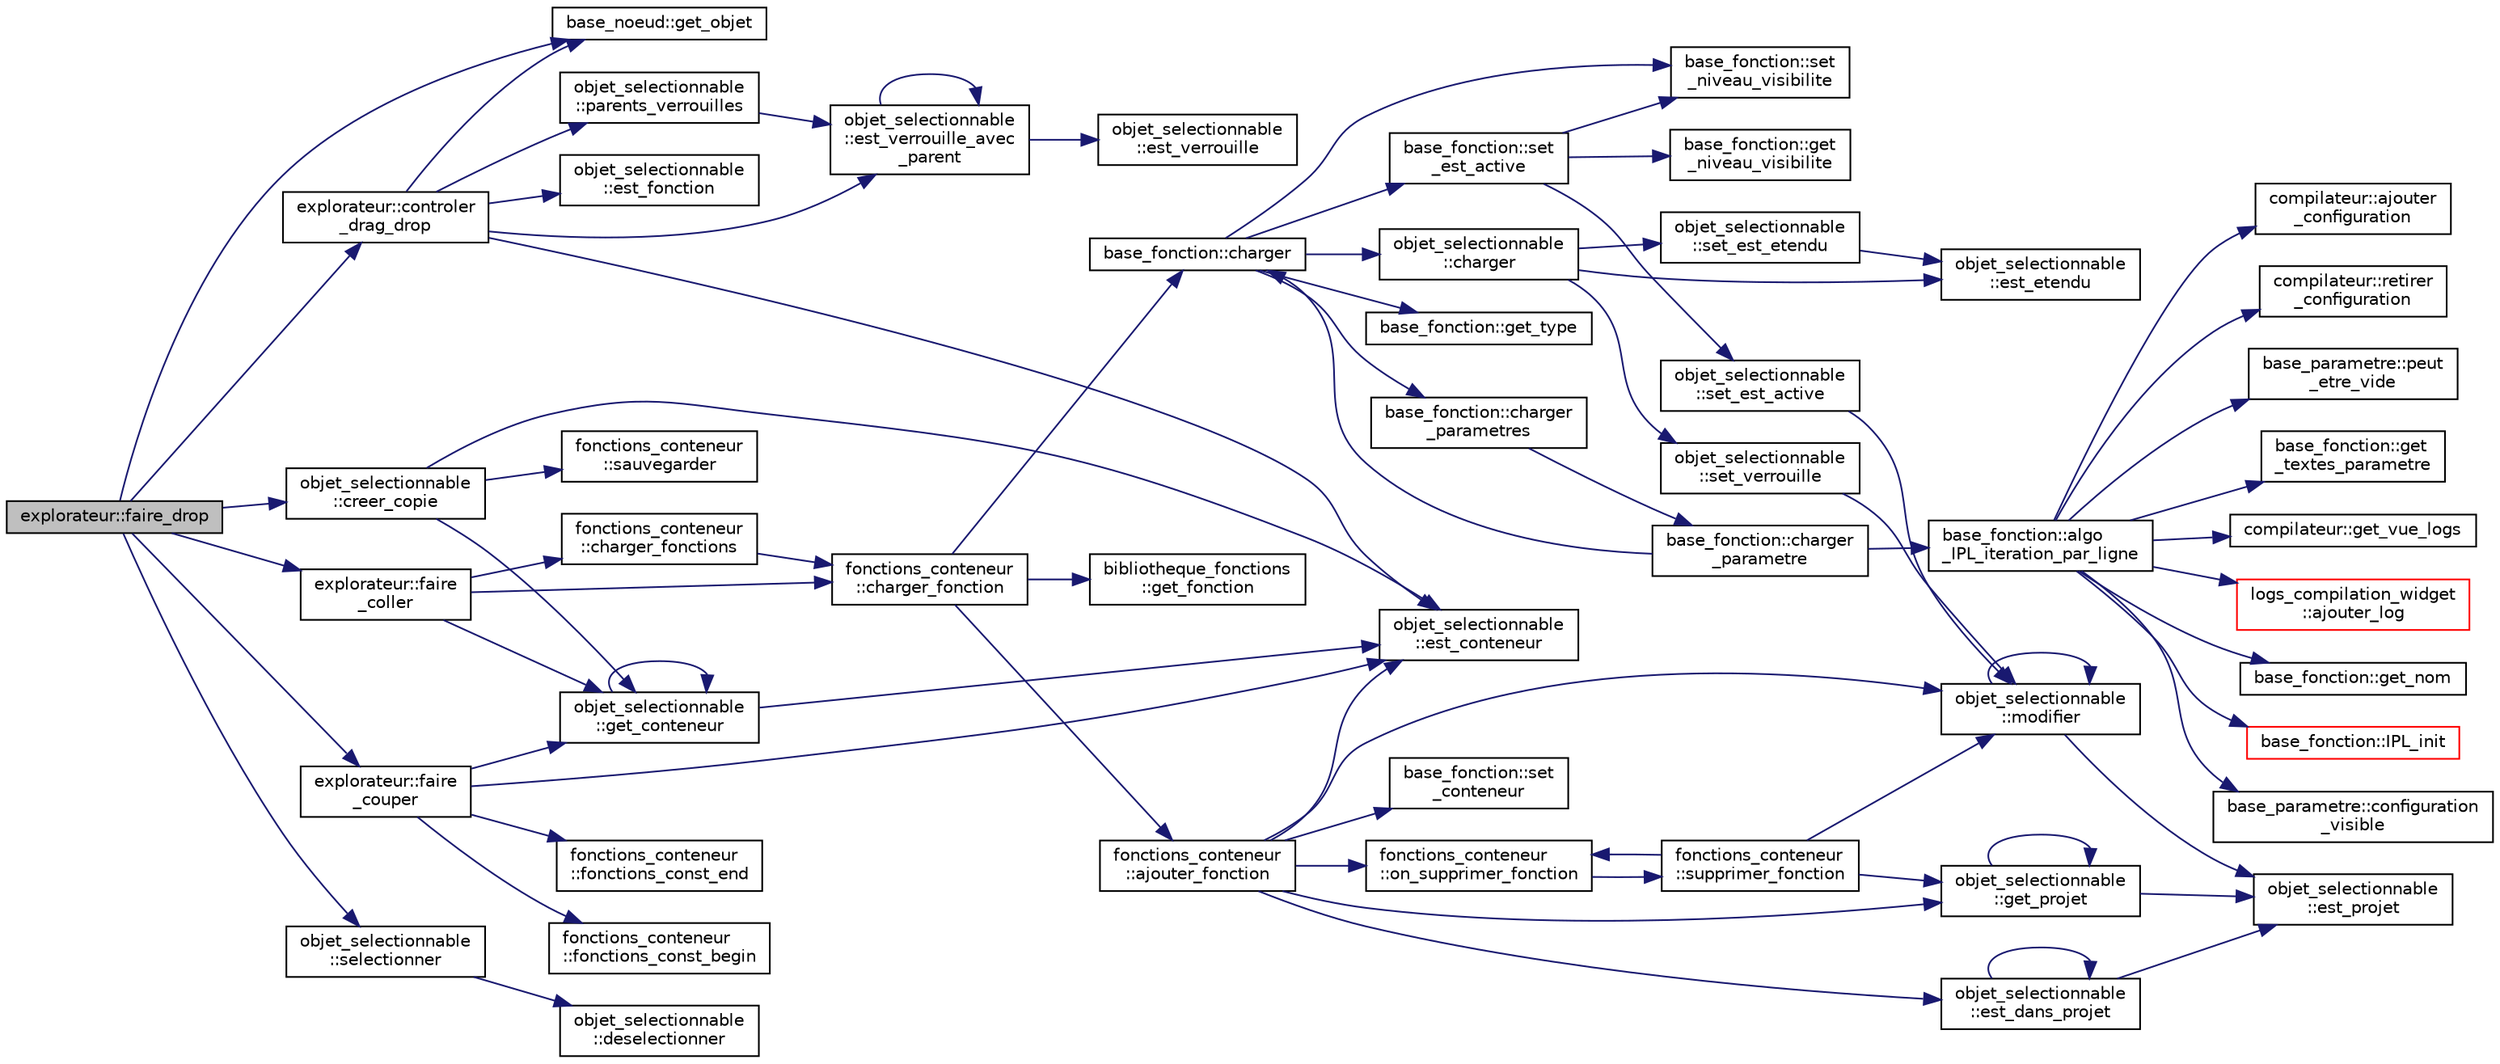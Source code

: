 digraph "explorateur::faire_drop"
{
  edge [fontname="Helvetica",fontsize="10",labelfontname="Helvetica",labelfontsize="10"];
  node [fontname="Helvetica",fontsize="10",shape=record];
  rankdir="LR";
  Node716 [label="explorateur::faire_drop",height=0.2,width=0.4,color="black", fillcolor="grey75", style="filled", fontcolor="black"];
  Node716 -> Node717 [color="midnightblue",fontsize="10",style="solid",fontname="Helvetica"];
  Node717 [label="explorateur::controler\l_drag_drop",height=0.2,width=0.4,color="black", fillcolor="white", style="filled",URL="$classexplorateur.html#ab0c249763cc9518debbbe1b3fd91085c",tooltip="Controle si le drag and drop est valide. "];
  Node717 -> Node718 [color="midnightblue",fontsize="10",style="solid",fontname="Helvetica"];
  Node718 [label="base_noeud::get_objet",height=0.2,width=0.4,color="black", fillcolor="white", style="filled",URL="$classbase__noeud.html#a762c999077b247ebf1d8c6dd83313ffd",tooltip="Retourne l&#39;objet sélectionnable associé au noeud. "];
  Node717 -> Node719 [color="midnightblue",fontsize="10",style="solid",fontname="Helvetica"];
  Node719 [label="objet_selectionnable\l::est_verrouille_avec\l_parent",height=0.2,width=0.4,color="black", fillcolor="white", style="filled",URL="$classobjet__selectionnable.html#a001c4584a6430689f478544ec560fb7e",tooltip="Indique si l&#39;objet est verrouillé en considérant également ses parents. "];
  Node719 -> Node720 [color="midnightblue",fontsize="10",style="solid",fontname="Helvetica"];
  Node720 [label="objet_selectionnable\l::est_verrouille",height=0.2,width=0.4,color="black", fillcolor="white", style="filled",URL="$classobjet__selectionnable.html#ae9c29950b9e5b582338ac659ecc3e3d6",tooltip="Indique si l&#39;objet est vérrouillé, i.e. non éditable. "];
  Node719 -> Node719 [color="midnightblue",fontsize="10",style="solid",fontname="Helvetica"];
  Node717 -> Node721 [color="midnightblue",fontsize="10",style="solid",fontname="Helvetica"];
  Node721 [label="objet_selectionnable\l::est_conteneur",height=0.2,width=0.4,color="black", fillcolor="white", style="filled",URL="$classobjet__selectionnable.html#a2c6b5b342b5f3a9f48893f793f935e0f",tooltip="Indique si l&#39;objet est un conteneur. "];
  Node717 -> Node722 [color="midnightblue",fontsize="10",style="solid",fontname="Helvetica"];
  Node722 [label="objet_selectionnable\l::est_fonction",height=0.2,width=0.4,color="black", fillcolor="white", style="filled",URL="$classobjet__selectionnable.html#a8a235fc5211fbec0347ebe2342e99fa5",tooltip="Indique si l&#39;objet est une fonction. "];
  Node717 -> Node723 [color="midnightblue",fontsize="10",style="solid",fontname="Helvetica"];
  Node723 [label="objet_selectionnable\l::parents_verrouilles",height=0.2,width=0.4,color="black", fillcolor="white", style="filled",URL="$classobjet__selectionnable.html#ad9357af8b3471529814165378c6ce13d",tooltip="Indique si le paret de l&#39;objet est verrouillé. "];
  Node723 -> Node719 [color="midnightblue",fontsize="10",style="solid",fontname="Helvetica"];
  Node716 -> Node718 [color="midnightblue",fontsize="10",style="solid",fontname="Helvetica"];
  Node716 -> Node724 [color="midnightblue",fontsize="10",style="solid",fontname="Helvetica"];
  Node724 [label="objet_selectionnable\l::creer_copie",height=0.2,width=0.4,color="black", fillcolor="white", style="filled",URL="$classobjet__selectionnable.html#a9841178873971cf9b7384d661d3eb21a",tooltip="Crée une copie de l&#39;objet au format QString. "];
  Node724 -> Node721 [color="midnightblue",fontsize="10",style="solid",fontname="Helvetica"];
  Node724 -> Node725 [color="midnightblue",fontsize="10",style="solid",fontname="Helvetica"];
  Node725 [label="objet_selectionnable\l::get_conteneur",height=0.2,width=0.4,color="black", fillcolor="white", style="filled",URL="$classobjet__selectionnable.html#ab809d020155b7fec48ff3adbe15c9b65",tooltip="Retourne le fonctions_conteneur le plus proche : l&#39;objet lui-même s&#39;il est un conteneur, ou le conteneur parent sinon. "];
  Node725 -> Node721 [color="midnightblue",fontsize="10",style="solid",fontname="Helvetica"];
  Node725 -> Node725 [color="midnightblue",fontsize="10",style="solid",fontname="Helvetica"];
  Node724 -> Node726 [color="midnightblue",fontsize="10",style="solid",fontname="Helvetica"];
  Node726 [label="fonctions_conteneur\l::sauvegarder",height=0.2,width=0.4,color="black", fillcolor="white", style="filled",URL="$classfonctions__conteneur.html#a45ec80993babd844410c429794357871",tooltip="Sauvegarde le fonctions_conteneur dans un flux donné. "];
  Node716 -> Node727 [color="midnightblue",fontsize="10",style="solid",fontname="Helvetica"];
  Node727 [label="explorateur::faire\l_couper",height=0.2,width=0.4,color="black", fillcolor="white", style="filled",URL="$classexplorateur.html#a3ed6f16c0e32b2eb1750e59feacb52b0",tooltip="Applique le couper. "];
  Node727 -> Node721 [color="midnightblue",fontsize="10",style="solid",fontname="Helvetica"];
  Node727 -> Node725 [color="midnightblue",fontsize="10",style="solid",fontname="Helvetica"];
  Node727 -> Node728 [color="midnightblue",fontsize="10",style="solid",fontname="Helvetica"];
  Node728 [label="fonctions_conteneur\l::fonctions_const_begin",height=0.2,width=0.4,color="black", fillcolor="white", style="filled",URL="$classfonctions__conteneur.html#a644a9b41a4edf55ab2c26d18453406a4",tooltip="Accesseur de l&#39;itérateur constant de début de liste des fonctions. "];
  Node727 -> Node729 [color="midnightblue",fontsize="10",style="solid",fontname="Helvetica"];
  Node729 [label="fonctions_conteneur\l::fonctions_const_end",height=0.2,width=0.4,color="black", fillcolor="white", style="filled",URL="$classfonctions__conteneur.html#a16bb282bc668c02c0cf9a37864f99b44",tooltip="Accesseur de l&#39;itérateur constant de fin de liste des fonctions. "];
  Node716 -> Node730 [color="midnightblue",fontsize="10",style="solid",fontname="Helvetica"];
  Node730 [label="objet_selectionnable\l::selectionner",height=0.2,width=0.4,color="black", fillcolor="white", style="filled",URL="$classobjet__selectionnable.html#a645da22be6e3f8747086da238e788fb9",tooltip="Sélectionne l&#39;objet. "];
  Node730 -> Node731 [color="midnightblue",fontsize="10",style="solid",fontname="Helvetica"];
  Node731 [label="objet_selectionnable\l::deselectionner",height=0.2,width=0.4,color="black", fillcolor="white", style="filled",URL="$classobjet__selectionnable.html#a555085da89b30b07349064bb54a26138",tooltip="Désélectionne l&#39;objet sélectionné. "];
  Node716 -> Node732 [color="midnightblue",fontsize="10",style="solid",fontname="Helvetica"];
  Node732 [label="explorateur::faire\l_coller",height=0.2,width=0.4,color="black", fillcolor="white", style="filled",URL="$classexplorateur.html#aacc4e1d3c87901d284230bdd1bbb4c26",tooltip="Applique le collage. "];
  Node732 -> Node725 [color="midnightblue",fontsize="10",style="solid",fontname="Helvetica"];
  Node732 -> Node733 [color="midnightblue",fontsize="10",style="solid",fontname="Helvetica"];
  Node733 [label="fonctions_conteneur\l::charger_fonctions",height=0.2,width=0.4,color="black", fillcolor="white", style="filled",URL="$classfonctions__conteneur.html#aeb43e1fd3929d565f33b34db7ce8c583",tooltip="Charge des fonctions à partir d&#39;une source xml donnée. "];
  Node733 -> Node734 [color="midnightblue",fontsize="10",style="solid",fontname="Helvetica"];
  Node734 [label="fonctions_conteneur\l::charger_fonction",height=0.2,width=0.4,color="black", fillcolor="white", style="filled",URL="$classfonctions__conteneur.html#a2e241972228c75c5550287bd0fa6501e",tooltip="Charge une fonction à partir d&#39;une source xml donnée. "];
  Node734 -> Node735 [color="midnightblue",fontsize="10",style="solid",fontname="Helvetica"];
  Node735 [label="bibliotheque_fonctions\l::get_fonction",height=0.2,width=0.4,color="black", fillcolor="white", style="filled",URL="$classbibliotheque__fonctions.html#a97e2db5603fe4267df7ace47f110b6e0",tooltip="Crée et retourne une fonction pour un type donné. "];
  Node734 -> Node736 [color="midnightblue",fontsize="10",style="solid",fontname="Helvetica"];
  Node736 [label="base_fonction::charger",height=0.2,width=0.4,color="black", fillcolor="white", style="filled",URL="$classbase__fonction.html#a693965131515a05876dd55562cba2757",tooltip="Charge la fonction à partir d&#39;une source xml donnée. "];
  Node736 -> Node737 [color="midnightblue",fontsize="10",style="solid",fontname="Helvetica"];
  Node737 [label="base_fonction::set\l_niveau_visibilite",height=0.2,width=0.4,color="black", fillcolor="white", style="filled",URL="$classbase__fonction.html#aac434731c9e5d95398d3baae6c74d447",tooltip="Initialise le niveau de visibilité de la fonction. "];
  Node736 -> Node738 [color="midnightblue",fontsize="10",style="solid",fontname="Helvetica"];
  Node738 [label="base_fonction::set\l_est_active",height=0.2,width=0.4,color="black", fillcolor="white", style="filled",URL="$classbase__fonction.html#a58252a04c7afea216c29d13132b0d6a2",tooltip="Initialise l&#39;activation de la fonction. "];
  Node738 -> Node739 [color="midnightblue",fontsize="10",style="solid",fontname="Helvetica"];
  Node739 [label="base_fonction::get\l_niveau_visibilite",height=0.2,width=0.4,color="black", fillcolor="white", style="filled",URL="$classbase__fonction.html#aad1c92b3ed0b589ba58323132ab4aae7",tooltip="Accesseur du niveau de visibilité de la fonction. "];
  Node738 -> Node737 [color="midnightblue",fontsize="10",style="solid",fontname="Helvetica"];
  Node738 -> Node740 [color="midnightblue",fontsize="10",style="solid",fontname="Helvetica"];
  Node740 [label="objet_selectionnable\l::set_est_active",height=0.2,width=0.4,color="black", fillcolor="white", style="filled",URL="$classobjet__selectionnable.html#acb1bf63e061079a402c929ce346b0b22",tooltip="Initialise l&#39;état d&#39;activation de l&#39;objet. "];
  Node740 -> Node741 [color="midnightblue",fontsize="10",style="solid",fontname="Helvetica"];
  Node741 [label="objet_selectionnable\l::modifier",height=0.2,width=0.4,color="black", fillcolor="white", style="filled",URL="$classobjet__selectionnable.html#a9f76b8e89231a79c3fc840af874bd868",tooltip="Modifie l&#39;objet. "];
  Node741 -> Node742 [color="midnightblue",fontsize="10",style="solid",fontname="Helvetica"];
  Node742 [label="objet_selectionnable\l::est_projet",height=0.2,width=0.4,color="black", fillcolor="white", style="filled",URL="$classobjet__selectionnable.html#a49ea1a29523e46f099896477a2b43eaa",tooltip="Indique si l&#39;objet est un projet. "];
  Node741 -> Node741 [color="midnightblue",fontsize="10",style="solid",fontname="Helvetica"];
  Node736 -> Node743 [color="midnightblue",fontsize="10",style="solid",fontname="Helvetica"];
  Node743 [label="base_fonction::get_type",height=0.2,width=0.4,color="black", fillcolor="white", style="filled",URL="$classbase__fonction.html#a8ed620b54f5ef377c2593952eafd6ad9",tooltip="Accesseur du type de la fonction. "];
  Node736 -> Node744 [color="midnightblue",fontsize="10",style="solid",fontname="Helvetica"];
  Node744 [label="objet_selectionnable\l::charger",height=0.2,width=0.4,color="black", fillcolor="white", style="filled",URL="$classobjet__selectionnable.html#a8f3ce3c0cf4e85da9115b7517f9e0e2d",tooltip="Charge l&#39;objet à partir d&#39;une source xml donnée. "];
  Node744 -> Node745 [color="midnightblue",fontsize="10",style="solid",fontname="Helvetica"];
  Node745 [label="objet_selectionnable\l::est_etendu",height=0.2,width=0.4,color="black", fillcolor="white", style="filled",URL="$classobjet__selectionnable.html#af1e714963d861a9895ff590531396707",tooltip="Indique si l&#39;objet est étendu. "];
  Node744 -> Node746 [color="midnightblue",fontsize="10",style="solid",fontname="Helvetica"];
  Node746 [label="objet_selectionnable\l::set_est_etendu",height=0.2,width=0.4,color="black", fillcolor="white", style="filled",URL="$classobjet__selectionnable.html#aafef1c588ce9d5f7956c321799986b9b",tooltip="Initialise l&#39;état étendu de l&#39;objet. "];
  Node746 -> Node745 [color="midnightblue",fontsize="10",style="solid",fontname="Helvetica"];
  Node744 -> Node747 [color="midnightblue",fontsize="10",style="solid",fontname="Helvetica"];
  Node747 [label="objet_selectionnable\l::set_verrouille",height=0.2,width=0.4,color="black", fillcolor="white", style="filled",URL="$classobjet__selectionnable.html#a5d39343f43293805a0b60e8520687d87",tooltip="Initialise l&#39;état de verrouillage de l&#39;objet. "];
  Node747 -> Node741 [color="midnightblue",fontsize="10",style="solid",fontname="Helvetica"];
  Node736 -> Node748 [color="midnightblue",fontsize="10",style="solid",fontname="Helvetica"];
  Node748 [label="base_fonction::charger\l_parametres",height=0.2,width=0.4,color="black", fillcolor="white", style="filled",URL="$classbase__fonction.html#a96c37e73c9822d7e9b483ce5fa37bd16",tooltip="Charge les paramètres à partir d&#39;une source xml donnée. "];
  Node748 -> Node749 [color="midnightblue",fontsize="10",style="solid",fontname="Helvetica"];
  Node749 [label="base_fonction::charger\l_parametre",height=0.2,width=0.4,color="black", fillcolor="white", style="filled",URL="$classbase__fonction.html#a46971e37a472f45a8031be6e8aec15f2",tooltip="Charge un paramètre à partir d&#39;une source xml donnée. "];
  Node749 -> Node736 [color="midnightblue",fontsize="10",style="solid",fontname="Helvetica"];
  Node749 -> Node750 [color="midnightblue",fontsize="10",style="solid",fontname="Helvetica"];
  Node750 [label="base_fonction::algo\l_IPL_iteration_par_ligne",height=0.2,width=0.4,color="black", fillcolor="white", style="filled",URL="$classbase__fonction.html#ababd7f4bc8e68d8b327715d7134333c5",tooltip="Algorithme d&#39;exécution selon un parametre donné dans le cas : itération sur chaque ligne..."];
  Node750 -> Node751 [color="midnightblue",fontsize="10",style="solid",fontname="Helvetica"];
  Node751 [label="base_fonction::get\l_textes_parametre",height=0.2,width=0.4,color="black", fillcolor="white", style="filled",URL="$classbase__fonction.html#ab3e88cf042d00d3aaa21e6cdbe8dcadd",tooltip="Retourne le texte d&#39;un paramètre donné. "];
  Node750 -> Node752 [color="midnightblue",fontsize="10",style="solid",fontname="Helvetica"];
  Node752 [label="compilateur::get_vue_logs",height=0.2,width=0.4,color="black", fillcolor="white", style="filled",URL="$classcompilateur.html#a082b5dae21b0b539a159e180164a5f7c",tooltip="Accesseur du widget de la vue des logs. "];
  Node750 -> Node753 [color="midnightblue",fontsize="10",style="solid",fontname="Helvetica"];
  Node753 [label="logs_compilation_widget\l::ajouter_log",height=0.2,width=0.4,color="red", fillcolor="white", style="filled",URL="$classlogs__compilation__widget.html#a51fcc25d77ca9beafc2721d9c84f07a7",tooltip="Ajoute un log à la liste des logs. "];
  Node750 -> Node757 [color="midnightblue",fontsize="10",style="solid",fontname="Helvetica"];
  Node757 [label="base_fonction::get_nom",height=0.2,width=0.4,color="black", fillcolor="white", style="filled",URL="$classbase__fonction.html#aa184addbc0e71b3fd255b2f0b9e7c99e",tooltip="Accesseur du nom de la fonction. "];
  Node750 -> Node758 [color="midnightblue",fontsize="10",style="solid",fontname="Helvetica"];
  Node758 [label="base_fonction::IPL_init",height=0.2,width=0.4,color="red", fillcolor="white", style="filled",URL="$classbase__fonction.html#a7611e9aa84e892b9adbe0404bb1792af",tooltip="Initialise l&#39;itérateur d&#39;un paramètre donné pour l&#39;algorithme IPL. "];
  Node750 -> Node760 [color="midnightblue",fontsize="10",style="solid",fontname="Helvetica"];
  Node760 [label="base_parametre::configuration\l_visible",height=0.2,width=0.4,color="black", fillcolor="white", style="filled",URL="$classbase__parametre.html#a76d6b70f40b18a33f0b0a56e85782a8d",tooltip="Indique si le paramètre est visible dans la configuration. "];
  Node750 -> Node761 [color="midnightblue",fontsize="10",style="solid",fontname="Helvetica"];
  Node761 [label="compilateur::ajouter\l_configuration",height=0.2,width=0.4,color="black", fillcolor="white", style="filled",URL="$classcompilateur.html#accedd70b3a5d0cec2ce83fee43a7f160",tooltip="Ajoute une configuration à un couple (fonction, parametre). "];
  Node750 -> Node762 [color="midnightblue",fontsize="10",style="solid",fontname="Helvetica"];
  Node762 [label="compilateur::retirer\l_configuration",height=0.2,width=0.4,color="black", fillcolor="white", style="filled",URL="$classcompilateur.html#a3a044cc8ed2205d842ed8adadf090179",tooltip="Efface la configuration d&#39;un couple (fonction/parametre). "];
  Node750 -> Node763 [color="midnightblue",fontsize="10",style="solid",fontname="Helvetica"];
  Node763 [label="base_parametre::peut\l_etre_vide",height=0.2,width=0.4,color="black", fillcolor="white", style="filled",URL="$classbase__parametre.html#a2dbb9f9ff56f58c7169e2f628eb8d8e3",tooltip="Indique si le paramètre peut être vide. "];
  Node734 -> Node764 [color="midnightblue",fontsize="10",style="solid",fontname="Helvetica"];
  Node764 [label="fonctions_conteneur\l::ajouter_fonction",height=0.2,width=0.4,color="black", fillcolor="white", style="filled",URL="$classfonctions__conteneur.html#a5498a158c4d4f16fc63e54809ce381d5",tooltip="Ajoute une fonction donnée dans le conteneur. "];
  Node764 -> Node765 [color="midnightblue",fontsize="10",style="solid",fontname="Helvetica"];
  Node765 [label="base_fonction::set\l_conteneur",height=0.2,width=0.4,color="black", fillcolor="white", style="filled",URL="$classbase__fonction.html#aa487a07ab1961bfbdf04ddd3c72b4d3c",tooltip="Initialise le conteneur de la fonction. "];
  Node764 -> Node721 [color="midnightblue",fontsize="10",style="solid",fontname="Helvetica"];
  Node764 -> Node766 [color="midnightblue",fontsize="10",style="solid",fontname="Helvetica"];
  Node766 [label="fonctions_conteneur\l::on_supprimer_fonction",height=0.2,width=0.4,color="black", fillcolor="white", style="filled",URL="$classfonctions__conteneur.html#a138f2393529381205980123dff37d99e",tooltip="Fonction appelée lors d&#39;une demande de suppression d&#39;une fonction donnée. "];
  Node766 -> Node767 [color="midnightblue",fontsize="10",style="solid",fontname="Helvetica"];
  Node767 [label="fonctions_conteneur\l::supprimer_fonction",height=0.2,width=0.4,color="black", fillcolor="white", style="filled",URL="$classfonctions__conteneur.html#a807b51ba64dd85bb844c44cfe2d0f116",tooltip="Supprime une fonction donnée. "];
  Node767 -> Node766 [color="midnightblue",fontsize="10",style="solid",fontname="Helvetica"];
  Node767 -> Node768 [color="midnightblue",fontsize="10",style="solid",fontname="Helvetica"];
  Node768 [label="objet_selectionnable\l::get_projet",height=0.2,width=0.4,color="black", fillcolor="white", style="filled",URL="$classobjet__selectionnable.html#ab48a75e720955aebe27f720dfaa5e78e",tooltip="Retourne le projet contenant l&#39;objet sélectionnable. "];
  Node768 -> Node742 [color="midnightblue",fontsize="10",style="solid",fontname="Helvetica"];
  Node768 -> Node768 [color="midnightblue",fontsize="10",style="solid",fontname="Helvetica"];
  Node767 -> Node741 [color="midnightblue",fontsize="10",style="solid",fontname="Helvetica"];
  Node764 -> Node769 [color="midnightblue",fontsize="10",style="solid",fontname="Helvetica"];
  Node769 [label="objet_selectionnable\l::est_dans_projet",height=0.2,width=0.4,color="black", fillcolor="white", style="filled",URL="$classobjet__selectionnable.html#aab2318fe95dbe865acf0f021e8acaf2d",tooltip="Indique si l&#39;objet est dans un projet. "];
  Node769 -> Node742 [color="midnightblue",fontsize="10",style="solid",fontname="Helvetica"];
  Node769 -> Node769 [color="midnightblue",fontsize="10",style="solid",fontname="Helvetica"];
  Node764 -> Node768 [color="midnightblue",fontsize="10",style="solid",fontname="Helvetica"];
  Node764 -> Node741 [color="midnightblue",fontsize="10",style="solid",fontname="Helvetica"];
  Node732 -> Node734 [color="midnightblue",fontsize="10",style="solid",fontname="Helvetica"];
}
